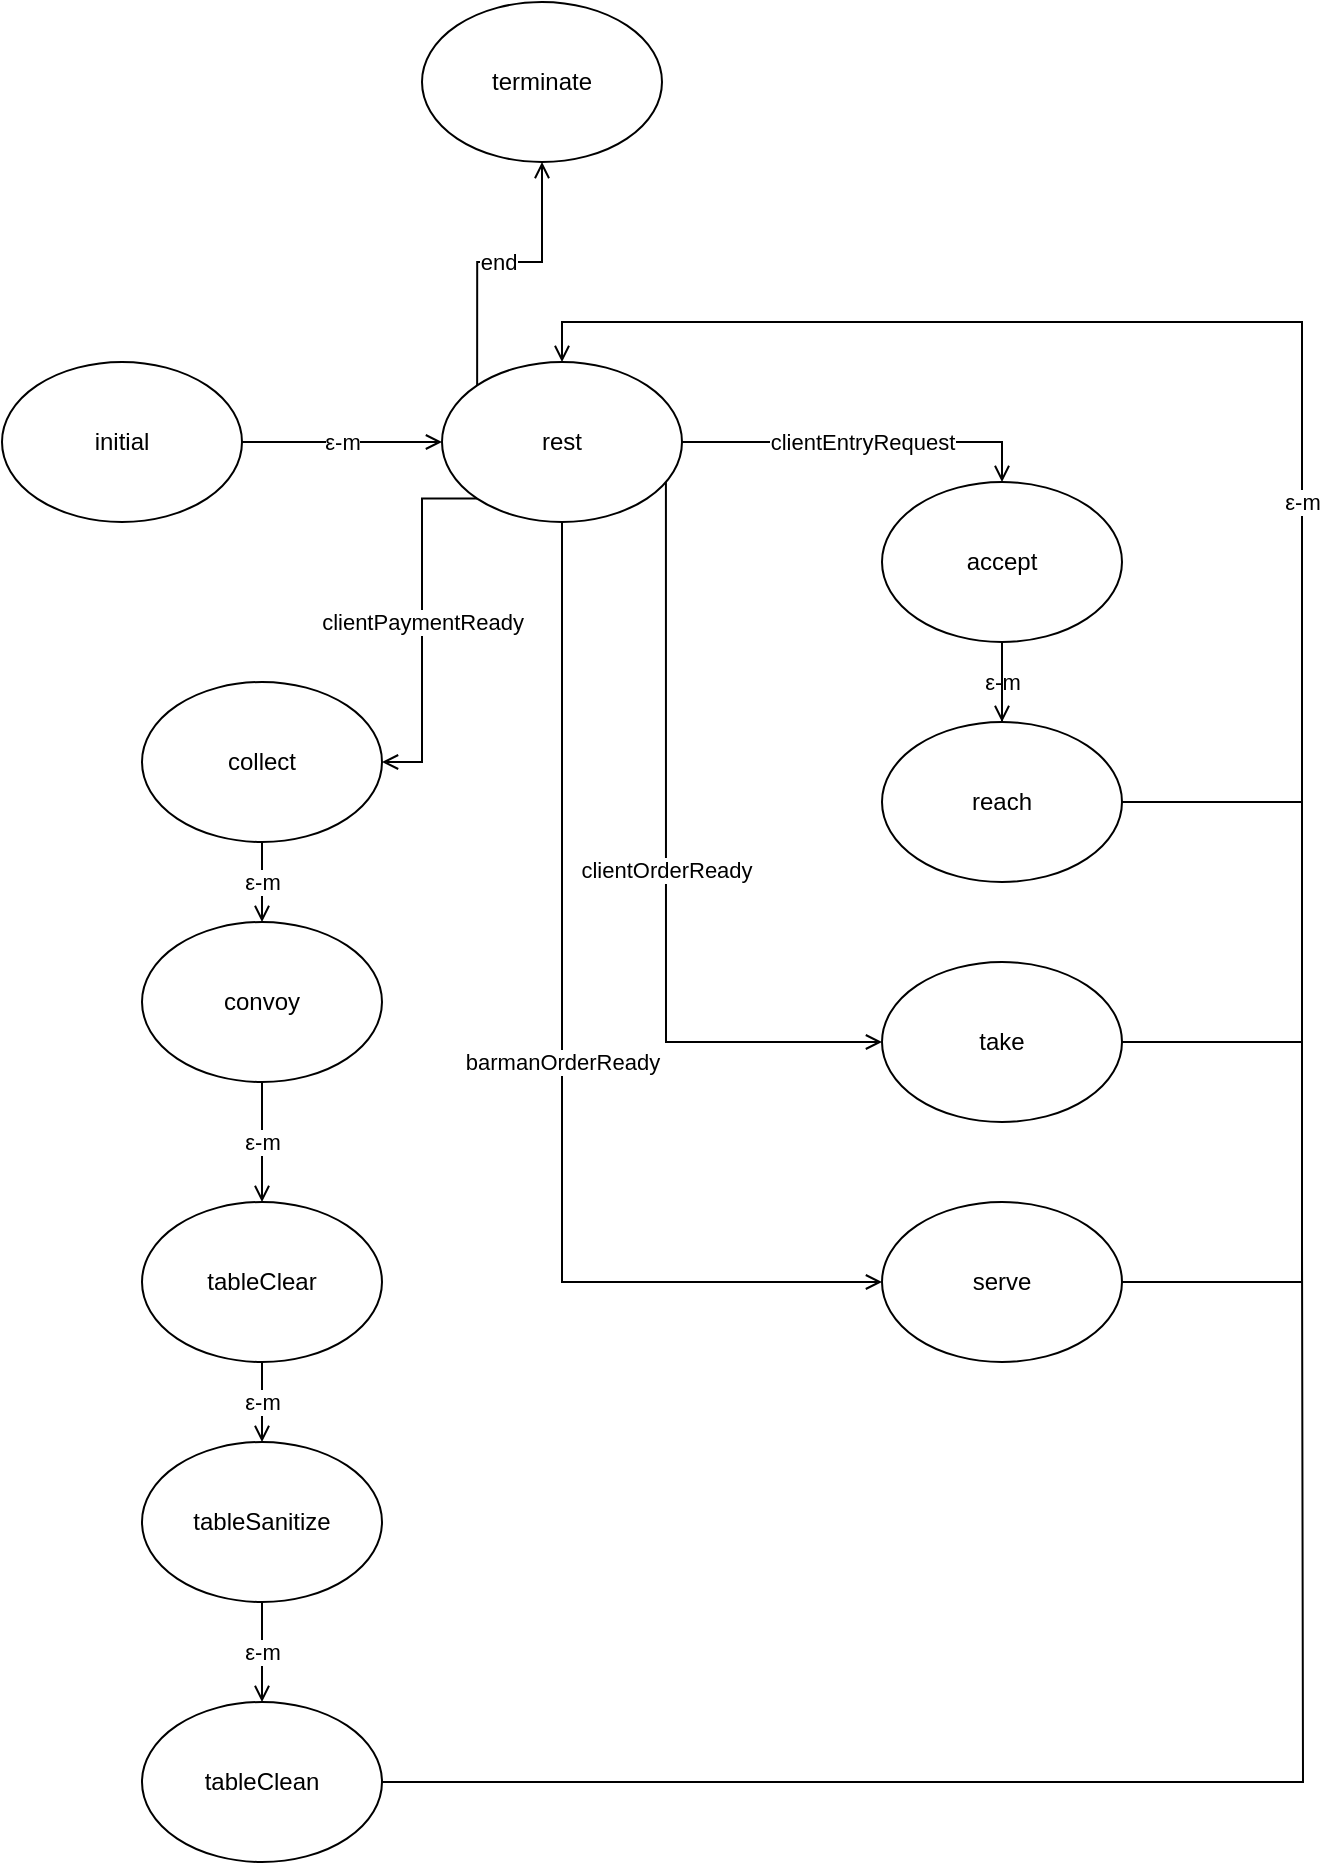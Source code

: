 <mxfile version="13.3.5" type="device"><diagram id="gM-VlKFfFZ7ZVPhQPS_i" name="Page-1"><mxGraphModel dx="1102" dy="1780" grid="1" gridSize="10" guides="1" tooltips="1" connect="1" arrows="1" fold="1" page="1" pageScale="1" pageWidth="827" pageHeight="1169" math="0" shadow="0"><root><mxCell id="0"/><mxCell id="1" parent="0"/><mxCell id="-UoKrsIYmlV1KCyuEjU6-5" value="&lt;span class=&quot;st&quot;&gt;ε-m&lt;/span&gt;" style="edgeStyle=orthogonalEdgeStyle;rounded=0;orthogonalLoop=1;jettySize=auto;html=1;entryX=0;entryY=0.5;entryDx=0;entryDy=0;endArrow=open;endFill=0;" edge="1" parent="1" source="-UoKrsIYmlV1KCyuEjU6-1" target="-UoKrsIYmlV1KCyuEjU6-2"><mxGeometry relative="1" as="geometry"/></mxCell><mxCell id="-UoKrsIYmlV1KCyuEjU6-1" value="initial" style="ellipse;whiteSpace=wrap;html=1;" vertex="1" parent="1"><mxGeometry x="100" y="140" width="120" height="80" as="geometry"/></mxCell><mxCell id="-UoKrsIYmlV1KCyuEjU6-6" value="clientEntryRequest" style="edgeStyle=orthogonalEdgeStyle;rounded=0;orthogonalLoop=1;jettySize=auto;html=1;entryX=0.5;entryY=0;entryDx=0;entryDy=0;endArrow=open;endFill=0;" edge="1" parent="1" source="-UoKrsIYmlV1KCyuEjU6-2" target="-UoKrsIYmlV1KCyuEjU6-3"><mxGeometry relative="1" as="geometry"/></mxCell><mxCell id="-UoKrsIYmlV1KCyuEjU6-16" value="clientOrderReady" style="edgeStyle=orthogonalEdgeStyle;rounded=0;orthogonalLoop=1;jettySize=auto;html=1;entryX=0;entryY=0.5;entryDx=0;entryDy=0;endArrow=open;endFill=0;exitX=0.933;exitY=0.738;exitDx=0;exitDy=0;exitPerimeter=0;" edge="1" parent="1" source="-UoKrsIYmlV1KCyuEjU6-2" target="-UoKrsIYmlV1KCyuEjU6-9"><mxGeometry relative="1" as="geometry"><mxPoint x="380" y="280" as="sourcePoint"/><Array as="points"><mxPoint x="432" y="480"/></Array></mxGeometry></mxCell><mxCell id="-UoKrsIYmlV1KCyuEjU6-20" value="barmanOrderReady" style="edgeStyle=orthogonalEdgeStyle;rounded=0;orthogonalLoop=1;jettySize=auto;html=1;exitX=0.5;exitY=1;exitDx=0;exitDy=0;entryX=0;entryY=0.5;entryDx=0;entryDy=0;endArrow=open;endFill=0;" edge="1" parent="1" source="-UoKrsIYmlV1KCyuEjU6-2" target="-UoKrsIYmlV1KCyuEjU6-10"><mxGeometry relative="1" as="geometry"><Array as="points"><mxPoint x="380" y="600"/></Array></mxGeometry></mxCell><mxCell id="-UoKrsIYmlV1KCyuEjU6-31" value="clientPaymentReady" style="edgeStyle=orthogonalEdgeStyle;rounded=0;orthogonalLoop=1;jettySize=auto;html=1;exitX=0;exitY=1;exitDx=0;exitDy=0;entryX=1;entryY=0.5;entryDx=0;entryDy=0;endArrow=open;endFill=0;" edge="1" parent="1" source="-UoKrsIYmlV1KCyuEjU6-2" target="-UoKrsIYmlV1KCyuEjU6-24"><mxGeometry relative="1" as="geometry"><Array as="points"><mxPoint x="310" y="208"/><mxPoint x="310" y="340"/></Array></mxGeometry></mxCell><mxCell id="-UoKrsIYmlV1KCyuEjU6-42" value="end" style="edgeStyle=orthogonalEdgeStyle;rounded=0;orthogonalLoop=1;jettySize=auto;html=1;exitX=0;exitY=0;exitDx=0;exitDy=0;endArrow=open;endFill=0;" edge="1" parent="1" source="-UoKrsIYmlV1KCyuEjU6-2" target="-UoKrsIYmlV1KCyuEjU6-41"><mxGeometry relative="1" as="geometry"><mxPoint x="338" y="70" as="targetPoint"/></mxGeometry></mxCell><mxCell id="-UoKrsIYmlV1KCyuEjU6-2" value="rest" style="ellipse;whiteSpace=wrap;html=1;" vertex="1" parent="1"><mxGeometry x="320" y="140" width="120" height="80" as="geometry"/></mxCell><mxCell id="-UoKrsIYmlV1KCyuEjU6-11" value="&lt;span class=&quot;st&quot;&gt;ε&lt;/span&gt;-m" style="edgeStyle=orthogonalEdgeStyle;rounded=0;orthogonalLoop=1;jettySize=auto;html=1;entryX=0.5;entryY=0;entryDx=0;entryDy=0;endArrow=open;endFill=0;" edge="1" parent="1" source="-UoKrsIYmlV1KCyuEjU6-3" target="-UoKrsIYmlV1KCyuEjU6-8"><mxGeometry relative="1" as="geometry"/></mxCell><mxCell id="-UoKrsIYmlV1KCyuEjU6-3" value="accept" style="ellipse;whiteSpace=wrap;html=1;" vertex="1" parent="1"><mxGeometry x="540" y="200" width="120" height="80" as="geometry"/></mxCell><mxCell id="-UoKrsIYmlV1KCyuEjU6-22" value="" style="edgeStyle=orthogonalEdgeStyle;rounded=0;orthogonalLoop=1;jettySize=auto;html=1;endArrow=none;endFill=0;" edge="1" parent="1" source="-UoKrsIYmlV1KCyuEjU6-8"><mxGeometry relative="1" as="geometry"><mxPoint x="750" y="360" as="targetPoint"/></mxGeometry></mxCell><mxCell id="-UoKrsIYmlV1KCyuEjU6-35" value="" style="edgeStyle=orthogonalEdgeStyle;rounded=0;orthogonalLoop=1;jettySize=auto;html=1;endArrow=none;endFill=0;" edge="1" parent="1" source="-UoKrsIYmlV1KCyuEjU6-8" target="-UoKrsIYmlV1KCyuEjU6-3"><mxGeometry relative="1" as="geometry"/></mxCell><mxCell id="-UoKrsIYmlV1KCyuEjU6-8" value="reach" style="ellipse;whiteSpace=wrap;html=1;" vertex="1" parent="1"><mxGeometry x="540" y="320" width="120" height="80" as="geometry"/></mxCell><mxCell id="-UoKrsIYmlV1KCyuEjU6-23" style="edgeStyle=orthogonalEdgeStyle;rounded=0;orthogonalLoop=1;jettySize=auto;html=1;endArrow=none;endFill=0;" edge="1" parent="1" source="-UoKrsIYmlV1KCyuEjU6-9"><mxGeometry relative="1" as="geometry"><mxPoint x="750" y="480" as="targetPoint"/></mxGeometry></mxCell><mxCell id="-UoKrsIYmlV1KCyuEjU6-9" value="take" style="ellipse;whiteSpace=wrap;html=1;" vertex="1" parent="1"><mxGeometry x="540" y="440" width="120" height="80" as="geometry"/></mxCell><mxCell id="-UoKrsIYmlV1KCyuEjU6-21" value="&lt;span class=&quot;st&quot;&gt;ε-m&lt;/span&gt;" style="edgeStyle=orthogonalEdgeStyle;rounded=0;orthogonalLoop=1;jettySize=auto;html=1;exitX=1;exitY=0.5;exitDx=0;exitDy=0;entryX=0.5;entryY=0;entryDx=0;entryDy=0;endArrow=open;endFill=0;" edge="1" parent="1" source="-UoKrsIYmlV1KCyuEjU6-10" target="-UoKrsIYmlV1KCyuEjU6-2"><mxGeometry relative="1" as="geometry"><Array as="points"><mxPoint x="750" y="600"/><mxPoint x="750" y="120"/><mxPoint x="380" y="120"/></Array></mxGeometry></mxCell><mxCell id="-UoKrsIYmlV1KCyuEjU6-10" value="serve" style="ellipse;whiteSpace=wrap;html=1;" vertex="1" parent="1"><mxGeometry x="540" y="560" width="120" height="80" as="geometry"/></mxCell><mxCell id="-UoKrsIYmlV1KCyuEjU6-32" value="&lt;span class=&quot;st&quot;&gt;ε-m&lt;/span&gt;" style="edgeStyle=orthogonalEdgeStyle;rounded=0;orthogonalLoop=1;jettySize=auto;html=1;entryX=0.5;entryY=0;entryDx=0;entryDy=0;endArrow=open;endFill=0;" edge="1" parent="1" source="-UoKrsIYmlV1KCyuEjU6-24" target="-UoKrsIYmlV1KCyuEjU6-27"><mxGeometry relative="1" as="geometry"/></mxCell><mxCell id="-UoKrsIYmlV1KCyuEjU6-24" value="collect" style="ellipse;whiteSpace=wrap;html=1;" vertex="1" parent="1"><mxGeometry x="170" y="300" width="120" height="80" as="geometry"/></mxCell><mxCell id="-UoKrsIYmlV1KCyuEjU6-33" value="&lt;span class=&quot;st&quot;&gt;ε-m&lt;/span&gt;" style="edgeStyle=orthogonalEdgeStyle;rounded=0;orthogonalLoop=1;jettySize=auto;html=1;endArrow=open;endFill=0;" edge="1" parent="1" source="-UoKrsIYmlV1KCyuEjU6-27" target="-UoKrsIYmlV1KCyuEjU6-28"><mxGeometry relative="1" as="geometry"/></mxCell><mxCell id="-UoKrsIYmlV1KCyuEjU6-27" value="convoy" style="ellipse;whiteSpace=wrap;html=1;" vertex="1" parent="1"><mxGeometry x="170" y="420" width="120" height="80" as="geometry"/></mxCell><mxCell id="-UoKrsIYmlV1KCyuEjU6-38" value="&lt;span class=&quot;st&quot;&gt;ε-m&lt;/span&gt;" style="edgeStyle=orthogonalEdgeStyle;rounded=0;orthogonalLoop=1;jettySize=auto;html=1;entryX=0.5;entryY=0;entryDx=0;entryDy=0;endArrow=open;endFill=0;" edge="1" parent="1" source="-UoKrsIYmlV1KCyuEjU6-28" target="-UoKrsIYmlV1KCyuEjU6-36"><mxGeometry relative="1" as="geometry"/></mxCell><mxCell id="-UoKrsIYmlV1KCyuEjU6-28" value="&lt;div&gt;tableClear&lt;/div&gt;" style="ellipse;whiteSpace=wrap;html=1;" vertex="1" parent="1"><mxGeometry x="170" y="560" width="120" height="80" as="geometry"/></mxCell><mxCell id="-UoKrsIYmlV1KCyuEjU6-39" value="&lt;span class=&quot;st&quot;&gt;ε-m&lt;/span&gt;" style="edgeStyle=orthogonalEdgeStyle;rounded=0;orthogonalLoop=1;jettySize=auto;html=1;entryX=0.5;entryY=0;entryDx=0;entryDy=0;endArrow=open;endFill=0;" edge="1" parent="1" source="-UoKrsIYmlV1KCyuEjU6-36" target="-UoKrsIYmlV1KCyuEjU6-37"><mxGeometry relative="1" as="geometry"/></mxCell><mxCell id="-UoKrsIYmlV1KCyuEjU6-36" value="tableSanitize" style="ellipse;whiteSpace=wrap;html=1;" vertex="1" parent="1"><mxGeometry x="170" y="680" width="120" height="80" as="geometry"/></mxCell><mxCell id="-UoKrsIYmlV1KCyuEjU6-40" style="edgeStyle=orthogonalEdgeStyle;rounded=0;orthogonalLoop=1;jettySize=auto;html=1;exitX=1;exitY=0.5;exitDx=0;exitDy=0;endArrow=none;endFill=0;" edge="1" parent="1" source="-UoKrsIYmlV1KCyuEjU6-37"><mxGeometry relative="1" as="geometry"><mxPoint x="750" y="580" as="targetPoint"/></mxGeometry></mxCell><mxCell id="-UoKrsIYmlV1KCyuEjU6-37" value="tableClean" style="ellipse;whiteSpace=wrap;html=1;" vertex="1" parent="1"><mxGeometry x="170" y="810" width="120" height="80" as="geometry"/></mxCell><mxCell id="-UoKrsIYmlV1KCyuEjU6-41" value="terminate" style="ellipse;whiteSpace=wrap;html=1;" vertex="1" parent="1"><mxGeometry x="310" y="-40" width="120" height="80" as="geometry"/></mxCell></root></mxGraphModel></diagram></mxfile>
